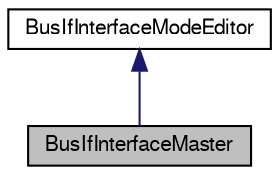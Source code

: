 digraph G
{
  bgcolor="transparent";
  edge [fontname="FreeSans",fontsize=10,labelfontname="FreeSans",labelfontsize=10];
  node [fontname="FreeSans",fontsize=10,shape=record];
  Node1 [label="BusIfInterfaceMaster",height=0.2,width=0.4,color="black", fillcolor="grey75", style="filled" fontcolor="black"];
  Node2 -> Node1 [dir=back,color="midnightblue",fontsize=10,style="solid",fontname="FreeSans"];
  Node2 [label="BusIfInterfaceModeEditor",height=0.2,width=0.4,color="black",URL="$class_bus_if_interface_mode_editor.html",tooltip="Base class for different interface mode editors of a bus interface."];
}
